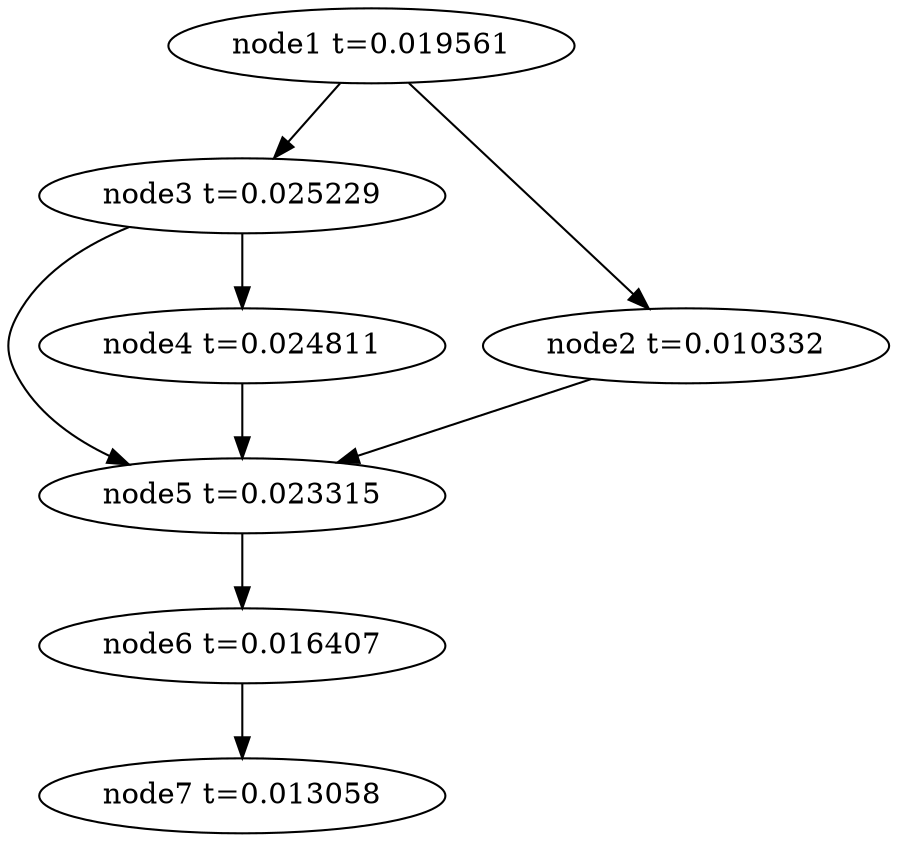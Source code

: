 digraph g{
	node7[label="node7 t=0.013058"]
	node6 -> node7
	node6[label="node6 t=0.016407"];
	node5 -> node6
	node5[label="node5 t=0.023315"];
	node4 -> node5
	node4[label="node4 t=0.024811"];
	node3 -> node5
	node3 -> node4
	node3[label="node3 t=0.025229"];
	node2 -> node5
	node2[label="node2 t=0.010332"];
	node1 -> node3
	node1 -> node2
	node1[label="node1 t=0.019561"];
}
